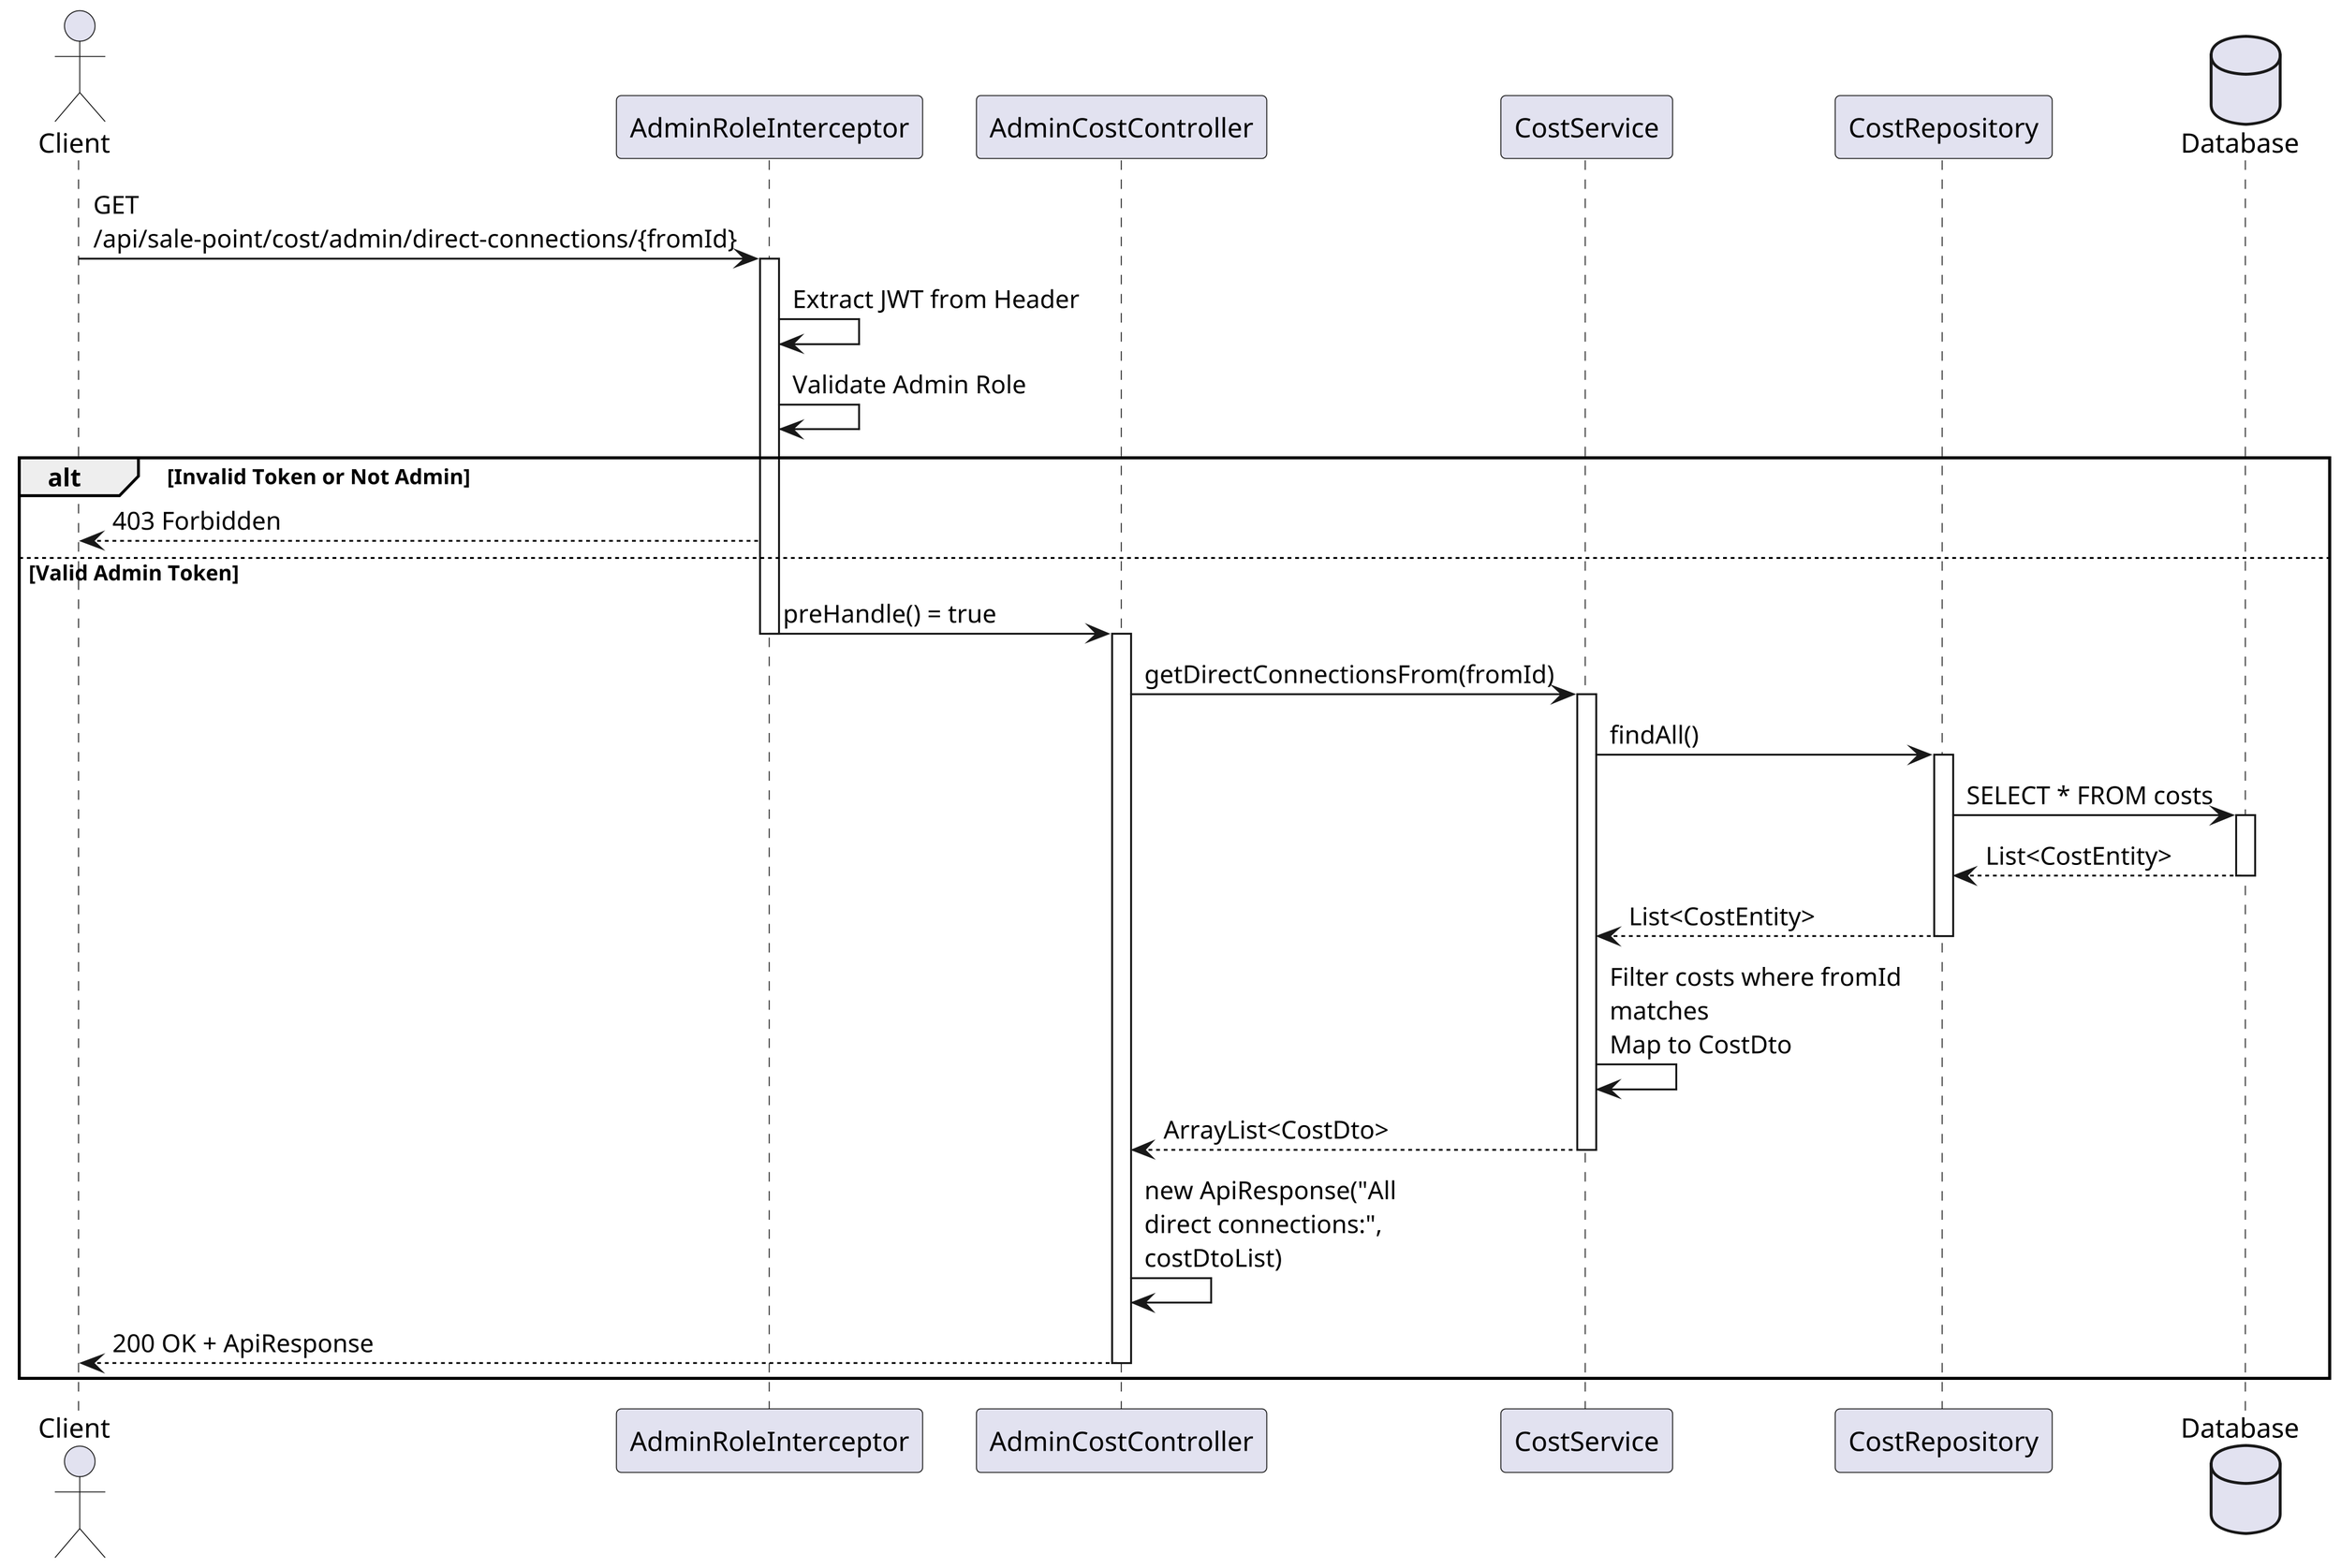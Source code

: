 @startuml
skinparam dpi 300
skinparam maxMessageSize 160

actor Client
participant "AdminRoleInterceptor" as Interceptor
participant "AdminCostController" as Controller
participant "CostService" as Service
participant "CostRepository" as Repository
database "Database" as DB

Client -> Interceptor: GET /api/sale-point/cost/admin/direct-connections/{fromId}
activate Interceptor

Interceptor -> Interceptor: Extract JWT from Header
Interceptor -> Interceptor: Validate Admin Role

alt Invalid Token or Not Admin
    Interceptor --> Client: 403 Forbidden
else Valid Admin Token
    Interceptor -> Controller: preHandle() = true
    deactivate Interceptor

    activate Controller
    Controller -> Service: getDirectConnectionsFrom(fromId)
    activate Service

    Service -> Repository: findAll()
    activate Repository
    Repository -> DB: SELECT * FROM costs
    activate DB
    DB --> Repository: List<CostEntity>
    deactivate DB
    Repository --> Service: List<CostEntity>
    deactivate Repository

    Service -> Service: Filter costs where fromId matches\nMap to CostDto

    Service --> Controller: ArrayList<CostDto>
    deactivate Service

    Controller -> Controller: new ApiResponse("All direct connections:", costDtoList)
    Controller --> Client: 200 OK + ApiResponse
    deactivate Controller
end

@enduml